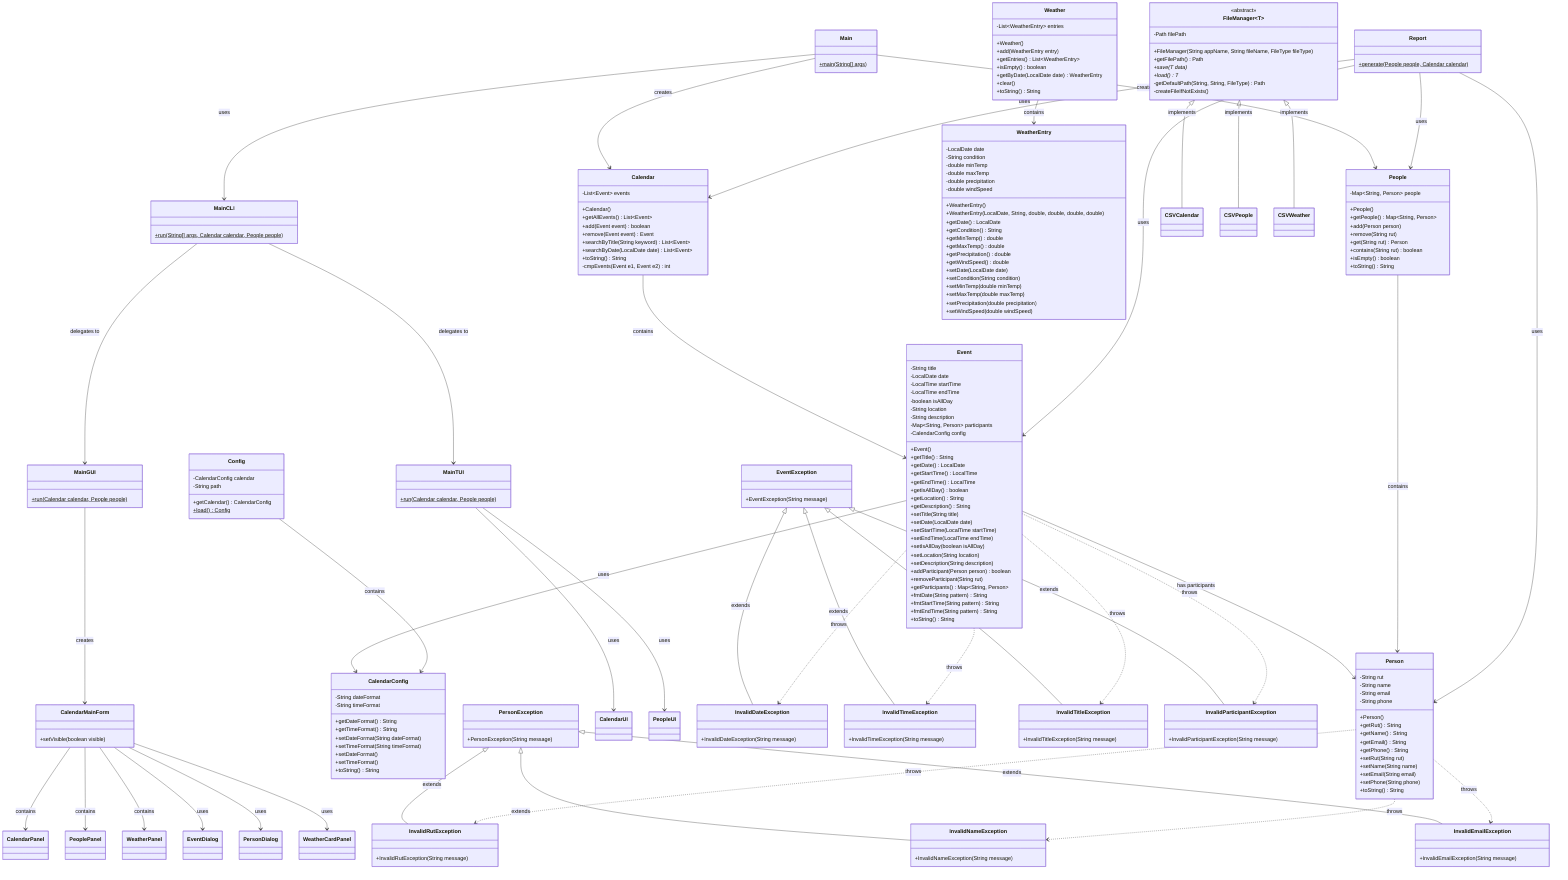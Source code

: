 classDiagram
    %% Main Application Entry Point
    class Main {
        +main(String[] args)$
    }

    %% Core Business Logic Classes
    class Calendar {
        -List~Event~ events
        +Calendar()
        +getAllEvents() List~Event~
        +add(Event event) boolean
        +remove(Event event) Event
        +searchByTitle(String keyword) List~Event~
        +searchByDate(LocalDate date) List~Event~
        +toString() String
        -cmpEvents(Event e1, Event e2) int
    }

    class Event {
        -String title
        -LocalDate date
        -LocalTime startTime
        -LocalTime endTime
        -boolean isAllDay
        -String location
        -String description
        -Map~String, Person~ participants
        -CalendarConfig config
        +Event()
        +getTitle() String
        +getDate() LocalDate
        +getStartTime() LocalTime
        +getEndTime() LocalTime
        +getIsAllDay() boolean
        +getLocation() String
        +getDescription() String
        +setTitle(String title)
        +setDate(LocalDate date)
        +setStartTime(LocalTime startTime)
        +setEndTime(LocalTime endTime)
        +setIsAllDay(boolean isAllDay)
        +setLocation(String location)
        +setDescription(String description)
        +addParticipant(Person person) boolean
        +removeParticipant(String rut)
        +getParticipants() Map~String, Person~
        +fmtDate(String pattern) String
        +fmtStartTime(String pattern) String
        +fmtEndTime(String pattern) String
        +toString() String
    }

    class People {
        -Map~String, Person~ people
        +People()
        +getPeople() Map~String, Person~
        +add(Person person)
        +remove(String rut)
        +get(String rut) Person
        +contains(String rut) boolean
        +isEmpty() boolean
        +toString() String
    }

    class Person {
        -String rut
        -String name
        -String email
        -String phone
        +Person()
        +getRut() String
        +getName() String
        +getEmail() String
        +getPhone() String
        +setRut(String rut)
        +setName(String name)
        +setEmail(String email)
        +setPhone(String phone)
        +toString() String
    }

    class Weather {
        -List~WeatherEntry~ entries
        +Weather()
        +add(WeatherEntry entry)
        +getEntries() List~WeatherEntry~
        +isEmpty() boolean
        +getByDate(LocalDate date) WeatherEntry
        +clear()
        +toString() String
    }

    class WeatherEntry {
        -LocalDate date
        -String condition
        -double minTemp
        -double maxTemp
        -double precipitation
        -double windSpeed
        +WeatherEntry()
        +WeatherEntry(LocalDate, String, double, double, double, double)
        +getDate() LocalDate
        +getCondition() String
        +getMinTemp() double
        +getMaxTemp() double
        +getPrecipitation() double
        +getWindSpeed() double
        +setDate(LocalDate date)
        +setCondition(String condition)
        +setMinTemp(double minTemp)
        +setMaxTemp(double maxTemp)
        +setPrecipitation(double precipitation)
        +setWindSpeed(double windSpeed)
    }

    %% Configuration Classes
    class Config {
        -CalendarConfig calendar
        -String path
        +getCalendar() CalendarConfig
        +load()$ Config
    }

    class CalendarConfig {
        -String dateFormat
        -String timeFormat
        +getDateFormat() String
        +getTimeFormat() String
        +setDateFormat(String dateFormat)
        +setTimeFormat(String timeFormat)
        +setDateFormat()
        +setTimeFormat()
        +toString() String
    }

    %% UI Classes
    class MainCLI {
        +run(String[] args, Calendar calendar, People people)$
    }

    class MainGUI {
        +run(Calendar calendar, People people)$
    }

    class MainTUI {
        +run(Calendar calendar, People people)$
    }

    class CalendarMainForm {
        +setVisible(boolean visible)
    }

    class CalendarPanel {
        %% GUI Panel for calendar display
    }

    class EventDialog {
        %% GUI Dialog for event creation/editing
    }

    class PeoplePanel {
        %% GUI Panel for people management
    }

    class PersonDialog {
        %% GUI Dialog for person creation/editing
    }

    class WeatherPanel {
        %% GUI Panel for weather display
    }

    class WeatherCardPanel {
        %% GUI Card component for weather
    }

    %% TUI Module Classes
    class CalendarUI {
        %% TUI interface for calendar operations
    }

    class PeopleUI {
        %% TUI interface for people operations
    }

    %% File Management Classes
    class FileManager~T~ {
        <<abstract>>
        -Path filePath
        +FileManager(String appName, String fileName, FileType fileType)
        +getFilePath() Path
        +save(T data)*
        +load()* T
        -getDefaultPath(String, String, FileType) Path
        -createFileIfNotExists()
    }

    class CSVCalendar {
        %% CSV implementation for calendar data
    }

    class CSVPeople {
        %% CSV implementation for people data
    }

    class CSVWeather {
        %% CSV implementation for weather data
    }

    %% Exception Classes
    class EventException {
        +EventException(String message)
    }

    class InvalidDateException {
        +InvalidDateException(String message)
    }

    class InvalidTimeException {
        +InvalidTimeException(String message)
    }

    class InvalidTitleException {
        +InvalidTitleException(String message)
    }

    class InvalidParticipantException {
        +InvalidParticipantException(String message)
    }

    class PersonException {
        +PersonException(String message)
    }

    class InvalidRutException {
        +InvalidRutException(String message)
    }

    class InvalidNameException {
        +InvalidNameException(String message)
    }

    class InvalidEmailException {
        +InvalidEmailException(String message)
    }

    %% Utility Classes
    class Report {
        +generate(People people, Calendar calendar)$
    }

    %% Relationships
    Main --> MainCLI : uses
    Main --> Calendar : creates
    Main --> People : creates

    MainCLI --> MainGUI : delegates to
    MainCLI --> MainTUI : delegates to

    Calendar --> Event : contains
    Event --> Person : has participants
    Event --> CalendarConfig : uses

    People --> Person : contains

    Weather --> WeatherEntry : contains

    Config --> CalendarConfig : contains

    FileManager~T~ <|-- CSVCalendar : implements
    FileManager~T~ <|-- CSVPeople : implements
    FileManager~T~ <|-- CSVWeather : implements

    EventException <|-- InvalidDateException : extends
    EventException <|-- InvalidTimeException : extends
    EventException <|-- InvalidTitleException : extends
    EventException <|-- InvalidParticipantException : extends

    PersonException <|-- InvalidRutException : extends
    PersonException <|-- InvalidNameException : extends
    PersonException <|-- InvalidEmailException : extends

    Report --> Calendar : uses
    Report --> People : uses
    Report --> Event : uses
    Report --> Person : uses

    MainGUI --> CalendarMainForm : creates
    CalendarMainForm --> CalendarPanel : contains
    CalendarMainForm --> PeoplePanel : contains
    CalendarMainForm --> WeatherPanel : contains
    CalendarMainForm --> EventDialog : uses
    CalendarMainForm --> PersonDialog : uses
    CalendarMainForm --> WeatherCardPanel : uses

    MainTUI --> CalendarUI : uses
    MainTUI --> PeopleUI : uses

    %% Exception Usage Relationships
    Event ..> InvalidDateException : throws
    Event ..> InvalidTimeException : throws
    Event ..> InvalidTitleException : throws
    Event ..> InvalidParticipantException : throws

    Person ..> InvalidRutException : throws
    Person ..> InvalidNameException : throws
    Person ..> InvalidEmailException : throws